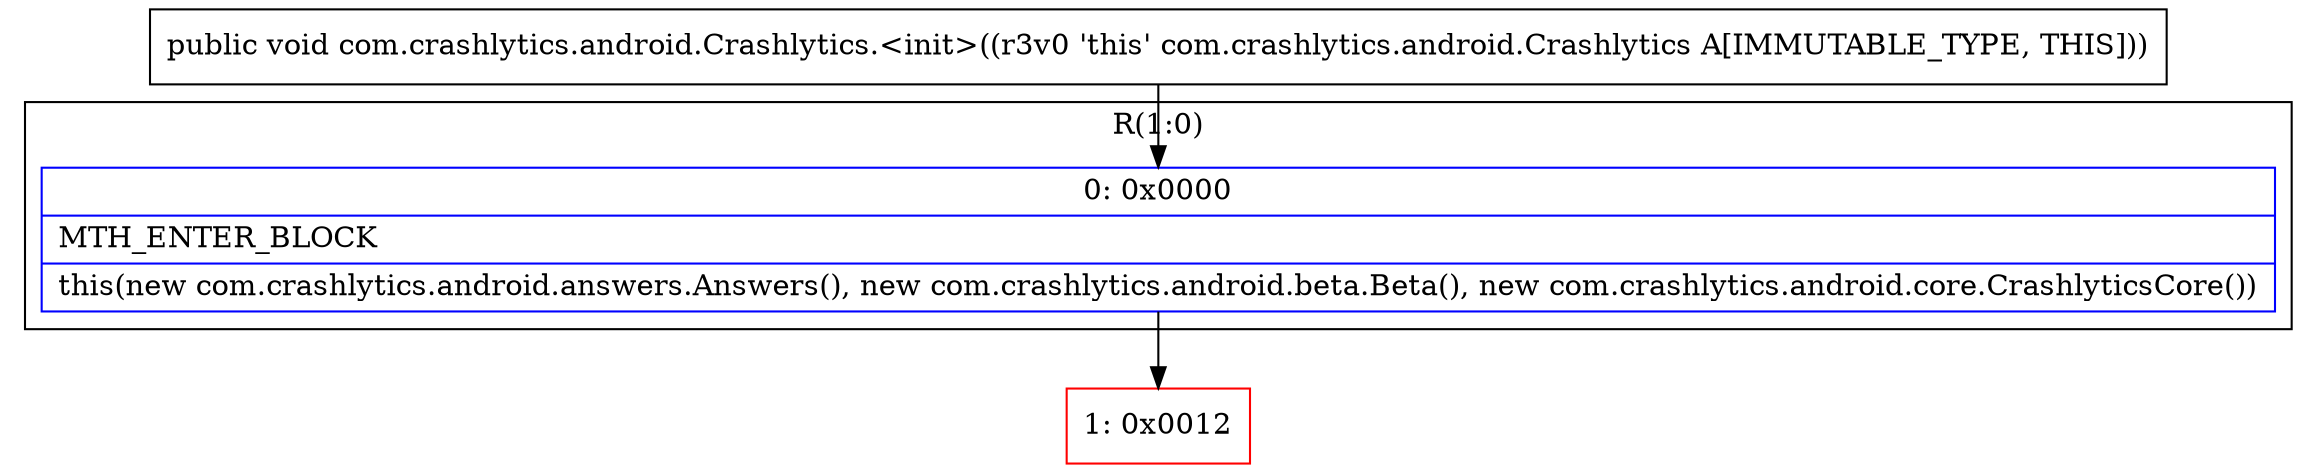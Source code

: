 digraph "CFG forcom.crashlytics.android.Crashlytics.\<init\>()V" {
subgraph cluster_Region_246767738 {
label = "R(1:0)";
node [shape=record,color=blue];
Node_0 [shape=record,label="{0\:\ 0x0000|MTH_ENTER_BLOCK\l|this(new com.crashlytics.android.answers.Answers(), new com.crashlytics.android.beta.Beta(), new com.crashlytics.android.core.CrashlyticsCore())\l}"];
}
Node_1 [shape=record,color=red,label="{1\:\ 0x0012}"];
MethodNode[shape=record,label="{public void com.crashlytics.android.Crashlytics.\<init\>((r3v0 'this' com.crashlytics.android.Crashlytics A[IMMUTABLE_TYPE, THIS])) }"];
MethodNode -> Node_0;
Node_0 -> Node_1;
}

